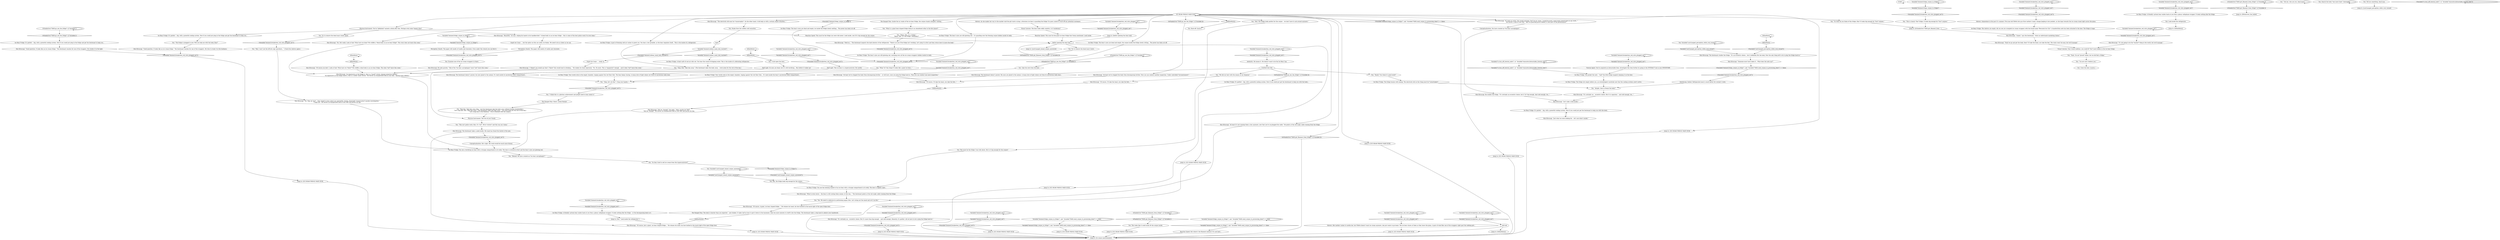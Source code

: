 # DOOMED / ICE BEAR FRIDGE
# 1. Has a note inside that points to the frozen ice cream maker that has the filament memory stored inside.
#2. Reacting to the fact that there's a giant ice bear fridge still running them a loss.
#3. This is where you put the hanged man. If hub reached then this is an instant solution for TASK.find_fridge / If has TASK.find_fridge then this is the solution.
#4. The fridge can be turned off from the breaker box.
# ==================================================
digraph G {
	  0 [label="START"];
	  1 [label="input"];
	  2 [label="Shivers: As she makes her way to the market stall the girl starts crying: a ferocious ice bear is guarding the fridge! Its paws raised to ward off any potential customers."];
	  3 [label="You: \"Hey, I can't see the off-site copy anywhere...\" (Check the shelves again.)"];
	  4 [label="Kim Kitsuragi: He studies the fridge. \"It's certainly an eccentric choice, but it *is* big enough. And cold enough, too...\""];
	  5 [label="Physical Instrument: You've *definitely* earned a drink after this. Perhaps even some *pagan rites*."];
	  6 [label="You: \"Okay, Kim. Take him away.\" (The lieutenant takes the body away -- work alone for the rest of the day.)"];
	  7 [label="IsKimHere()"];
	  8 [label="IsKimHere()", shape=diamond];
	  9 [label="!(IsKimHere())", shape=diamond];
	  10 [label="Kim Kitsuragi: \"Beautiful,\" he says, wiping his hands in his handkerchief. \"A dead body in an ice bear fridge -- this is some of the best police work I've ever done.\""];
	  11 [label="You: \"Really? You think it's good work?\""];
	  12 [label="You: \"Yeah, I'm not *proud* either, but we did find a fridge.\""];
	  13 [label="Kim Kitsuragi: \"Shall we go and get the body, then? I'll take the head, you take the feet. The stairs won't be easy, but we'll manage.\""];
	  14 [label="Variable[\"doomed.breakerbox_red_wire_plugged_out\"]"];
	  15 [label="Variable[\"doomed.breakerbox_red_wire_plugged_out\"]", shape=diamond];
	  16 [label="!(Variable[\"doomed.breakerbox_red_wire_plugged_out\"])", shape=diamond];
	  17 [label="Jump to: [IsTaskActive(\"TASK.get_filament_from ...]"];
	  18 [label="Variable[\"doomed.breakerbox_red_wire_plugged_out\"]"];
	  19 [label="Variable[\"doomed.breakerbox_red_wire_plugged_out\"]", shape=diamond];
	  20 [label="!(Variable[\"doomed.breakerbox_red_wire_plugged_out\"])", shape=diamond];
	  21 [label="Jump to: [ICE BEAR FRIDGE MAIN HUB]"];
	  22 [label="Kim Kitsuragi: \"Let's take a look inside.\""];
	  23 [label="Esprit de Corps: ... but the optics on this are awful, he thinks. We need to be as silent as we can."];
	  24 [label="Conceptualization: You have created an *ice bear sarcophagus*."];
	  25 [label="Conceptualization: He's right. His work would be much more formal."];
	  26 [label="Kim Kitsuragi: \"At least we've stopped the body from decomposing further. Now you can conduct another inspection. Under controlled *circumstances*.\""];
	  27 [label="Kim Kitsuragi: \"Of course. Just a giant, ice bear shaped fridge...\" He relaxes his hand, his face bathed in the harsh light of the open fridge door."];
	  28 [label="You: Look inside the refrigerator."];
	  29 [label="Perception (Smell): The paper still smells of vanilla and chocolate."];
	  30 [label="Visual Calculus: Your visual confirms: you could fit *two* more bodies in the ice bear fridge."];
	  31 [label="Physical Instrument: The two of you? Easily."];
	  32 [label="Jump to: [XP.discover_the_bullet]"];
	  33 [label="Reaction Speed: This must be the giant ice bear fridge that Soona mentioned. Look inside."];
	  34 [label="IsTaskActive(\"TASK.go_see_the_fridge\")--[[ Variable[ ]]"];
	  35 [label="IsTaskActive(\"TASK.go_see_the_fridge\")--[[ Variable[ ]]", shape=diamond];
	  36 [label="!(IsTaskActive(\"TASK.go_see_the_fridge\")--[[ Variable[ ]])", shape=diamond];
	  37 [label="You: \"I think this is a glorious achievement and people need to hear about it.\""];
	  38 [label="Variable[\"doomed.fridge_corpse_in_fridge\"]  and  Variable[\"TASK.send_corpse_to_processing_done\"] == false"];
	  39 [label="Variable[\"doomed.fridge_corpse_in_fridge\"]  and  Variable[\"TASK.send_corpse_to_processing_done\"] == false", shape=diamond];
	  40 [label="!(Variable[\"doomed.fridge_corpse_in_fridge\"]  and  Variable[\"TASK.send_corpse_to_processing_done\"] == false)", shape=diamond];
	  41 [label="Jump to: [ICE BEAR FRIDGE MAIN HUB]"];
	  42 [label="Jump to: [ICE BEAR FRIDGE MAIN HUB]"];
	  43 [label="You: Try to remove the dead man's boots again."];
	  44 [label="You: \"Behold! We have created an *ice bear sarcophagus*.\""];
	  45 [label="Half Light: This ice bear is a hypercarnivore. Be careful."];
	  46 [label="Ice Bear Fridge: A gust of freezing cold air rushes to greet you. You hear a low grumble, as the bear regulates itself... This is the inside of a refrigerator."];
	  47 [label="You: Close the door. [Leave.]"];
	  48 [label="Kim Kitsuragi: \"Of course you don't. Look at that! What have we *done?* We stuffed a dead body in an ice bear fridge. This does *not* leave this room.\""];
	  49 [label="Kim Kitsuragi: The lieutenant doesn't answer, his eyes glued to the animal. It's dark inside its mysterious belly-compartment..."];
	  50 [label="Visual Calculus: The bear looks oddly realistic. Is it taxidermy?"];
	  51 [label="Shivers: Her mother rushes to soothe her, but Fifette doesn't want ice cream anymore, she just wants to go home. The ice bear stares at them as they leave the plaza. A gust of wind flies one of the wrappers right past the sobbing girl..."];
	  52 [label="Ice Bear Fridge: It's perfect -- big, with a powerful cooling system. Now if you could just plug in the fridge and get the lieutenant to help you..."];
	  53 [label="You: \"Yes. We need to celebrate by performing pagan rites. Let's bring out the mead and set it on fire.\""];
	  54 [label="Variable[\"doomed.fridge_corpse_in_fridge\"]"];
	  55 [label="Variable[\"doomed.fridge_corpse_in_fridge\"]", shape=diamond];
	  56 [label="!(Variable[\"doomed.fridge_corpse_in_fridge\"])", shape=diamond];
	  57 [label="Kim Kitsuragi: \"I know,\" says the lieutenant, \"what an unfortunate marketing choice.\""];
	  58 [label="IsTaskActive(\"TASK.get_filament_from_fridge\")--[[ Variable[ ]]"];
	  59 [label="IsTaskActive(\"TASK.get_filament_from_fridge\")--[[ Variable[ ]]", shape=diamond];
	  60 [label="!(IsTaskActive(\"TASK.get_filament_from_fridge\")--[[ Variable[ ]])", shape=diamond];
	  61 [label="You: Hm, the fridge looks big enough for the corpse..."];
	  62 [label="Jump to: [yard.hanged_inland_corpse_answered]"];
	  63 [label="You: \"What *is* this thing? It looks like a giant ice bear...\""];
	  64 [label="Kim Kitsuragi: \"What is even worse -- the bear is still costing them money, to this day...\" The lieutenant points at the red snaky cable running from the fridge."];
	  65 [label="Half Light: Its eyes are dead, but it's still terrifying... Run before it wakes up!"];
	  66 [label="Variable[\"doomed.breakerbox_red_wire_plugged_out\"]"];
	  67 [label="Variable[\"doomed.breakerbox_red_wire_plugged_out\"]", shape=diamond];
	  68 [label="!(Variable[\"doomed.breakerbox_red_wire_plugged_out\"])", shape=diamond];
	  69 [label="Ice Bear Fridge: A faint waft of cool air rolls out. You hear the sound of dripping water. This is the inside of a defrosting refrigerator."];
	  70 [label="Variable[\"doomed.breakerbox_red_wire_plugged_out\"]"];
	  71 [label="Variable[\"doomed.breakerbox_red_wire_plugged_out\"]", shape=diamond];
	  72 [label="!(Variable[\"doomed.breakerbox_red_wire_plugged_out\"])", shape=diamond];
	  73 [label="The Hanged Man: The body is heavier than you expected -- and stinkier. It takes half an hour to get it down to the basement, then ten more minutes to stuff it into the fridge. The lieutenant takes a step back to admire your handiwork."];
	  74 [label="Kim Kitsuragi: \"Just what we were looking for -- let's see what's inside.\""];
	  75 [label="Jump to: [ICE BEAR FRIDGE MAIN HUB]"];
	  76 [label="Kim Kitsuragi: \"It's certainly an... eccentric choice. But it is capacious -- and cold enough, too...\""];
	  77 [label="Variable[\"doomed.breakerbox_red_wire_plugged_out\"]"];
	  78 [label="Variable[\"doomed.breakerbox_red_wire_plugged_out\"]", shape=diamond];
	  79 [label="!(Variable[\"doomed.breakerbox_red_wire_plugged_out\"])", shape=diamond];
	  80 [label="Jump to: [ICE BEAR FRIDGE MAIN HUB]"];
	  81 [label="Ice Bear Fridge: The fridge buzzes with energy. The electricity bill on this thing must be *catastrophic*."];
	  82 [label="Kim Kitsuragi: \"No. Not really. Look at that! What have we done? We stuffed a *dead body in an ice bear fridge*. This story does not leave this room.\""];
	  83 [label="You: Examine one of the ice cream wrappers in there."];
	  84 [label="Kim Kitsuragi: \"Good question. It looks like an ice cream fridge.\" The lieutenant reaches for one of the wrappers. He studies it in the light."];
	  85 [label="Jump to: [ICE BEAR FRIDGE MAIN HUB]"];
	  86 [label="Ice Bear Fridge: You see a terrifying ice bear with a strange compartment in its belly. The door is covered in frost and the bear's eyes are glowing red."];
	  87 [label="Variable[\"doomed.breakerbox_red_wire_plugged_out\"]"];
	  88 [label="Variable[\"doomed.breakerbox_red_wire_plugged_out\"]", shape=diamond];
	  89 [label="!(Variable[\"doomed.breakerbox_red_wire_plugged_out\"])", shape=diamond];
	  90 [label="You: \"Relax, Kim, it's a fridge.\"\n\"Relax, Kim. It's the fridge, remember?\""];
	  91 [label="Variable[\"doomed.breakerbox_red_wire_plugged_out\"]"];
	  92 [label="Variable[\"doomed.breakerbox_red_wire_plugged_out\"]", shape=diamond];
	  93 [label="!(Variable[\"doomed.breakerbox_red_wire_plugged_out\"])", shape=diamond];
	  94 [label="Jump to: [ICE BEAR FRIDGE MAIN HUB]"];
	  95 [label="Ice Bear Fridge: The bear's eyes are dead and empty, the corpse inside the fridge slowly rotting... The power has been cut off."];
	  96 [label="You: \"The fridge is plugged in now. Will you help me with the body, Kim?\""];
	  97 [label="Jump to: [ICE BEAR FRIDGE MAIN HUB]"];
	  98 [label="You: \"Alright, time to freeze the body!\""];
	  99 [label="Jump to: [ICE BEAR FRIDGE MAIN HUB]"];
	  100 [label="You: Back off. [Leave.]"];
	  101 [label="Ice Bear Fridge: Your words echo in the empty chamber, ringing against the wet floor tiles. The bear keeps staring. A sharp slice of light shines out from its mysterious belly-door."];
	  102 [label="Variable[\"doomed.breakerbox_red_wire_plugged_out\"]"];
	  103 [label="Variable[\"doomed.breakerbox_red_wire_plugged_out\"]", shape=diamond];
	  104 [label="!(Variable[\"doomed.breakerbox_red_wire_plugged_out\"])", shape=diamond];
	  105 [label="Ice Bear Fridge: The bear's eyes are still glowing red, watching over all the ice cream wrappers hidden inside its belly."];
	  106 [label="Kim Kitsuragi: \"Of course. I'll take the head, you take the feet...\""];
	  107 [label="The Hanged Man: Inside the icy realm of the ice bear fridge, the corpse stands slumped, waiting..."];
	  108 [label="You: \"Tell me, who are you, dead man?\""];
	  109 [label="You: Variable[\"yard.hanged_inland_corpse_answered\"]"];
	  110 [label="Variable[\"yard.hanged_inland_corpse_answered\"]", shape=diamond];
	  111 [label="!(Variable[\"yard.hanged_inland_corpse_answered\"])", shape=diamond];
	  112 [label="Variable[\"doomed.breakerbox_red_wire_plugged_out\"]"];
	  113 [label="Variable[\"doomed.breakerbox_red_wire_plugged_out\"]", shape=diamond];
	  114 [label="!(Variable[\"doomed.breakerbox_red_wire_plugged_out\"])", shape=diamond];
	  115 [label="Shivers: Somewhere in the past it's summer. Five-year-old Fifette lets go of her mother's hand, change jingling in her pockets, as she hops towards the ice cream stand right across the plaza."];
	  116 [label="Ice Bear Fridge: It's perfect -- big, with a powerful cooling system. Now if you could just get the lieutenant to help you with the body..."];
	  117 [label="Jump to: [You: \"Look inside the refrigerator.\"]"];
	  118 [label="Perception (Smell): The paper still smells of vanilla and chocolate. Even under this stench you can feel it."];
	  119 [label="Kim Kitsuragi: \"The electricity bill must be *catastrophic*. On the other hand, it did help us with a certain corpse situation...\""];
	  120 [label="You: \"So what do you think of this fridge, Kim? It looks big enough for *two* corpses.\""];
	  121 [label="You: Search the body *one more time*, thoroughly."];
	  122 [label="You: Variable[\"yard.hanged_perception_white_oval_wound\"]"];
	  123 [label="Variable[\"yard.hanged_perception_white_oval_wound\"]", shape=diamond];
	  124 [label="!(Variable[\"yard.hanged_perception_white_oval_wound\"])", shape=diamond];
	  125 [label="Kim Kitsuragi: The lieutenant doesn't answer. His eyes are glued to the animal. A sharp slice of light shines out from its mysterious belly-door..."];
	  126 [label="You: \"This isn't police work, Kim. It's *art*. We're *artists* and this was our vision.\""];
	  127 [label="You: \"Okay, let's do this!\" (Clap your hands.)"];
	  128 [label="Jump to: [before opening the door hub]"];
	  129 [label="Variable[\"doomed.fridge_corpse_in_fridge\"]  and  Variable[\"TASK.send_corpse_to_processing_done\"] == false"];
	  130 [label="Variable[\"doomed.fridge_corpse_in_fridge\"]  and  Variable[\"TASK.send_corpse_to_processing_done\"] == false", shape=diamond];
	  131 [label="!(Variable[\"doomed.fridge_corpse_in_fridge\"]  and  Variable[\"TASK.send_corpse_to_processing_done\"] == false)", shape=diamond];
	  132 [label="You: This must be the fridge I was told about. But is it big enough for the corpse?"];
	  133 [label="Variable[\"doomed.breakerbox_red_wire_plugged_out\"]"];
	  134 [label="Variable[\"doomed.breakerbox_red_wire_plugged_out\"]", shape=diamond];
	  135 [label="!(Variable[\"doomed.breakerbox_red_wire_plugged_out\"])", shape=diamond];
	  136 [label="Jump to: [IsKimHere()]"];
	  137 [label="You: Shake from the sudden cold sensation."];
	  138 [label="Esprit de Corps: ... lucky us."];
	  139 [label="Variable[\"doomed.breakerbox_red_wire_plugged_out\"]"];
	  140 [label="Variable[\"doomed.breakerbox_red_wire_plugged_out\"]", shape=diamond];
	  141 [label="!(Variable[\"doomed.breakerbox_red_wire_plugged_out\"])", shape=diamond];
	  142 [label="IsKimHere()"];
	  143 [label="IsKimHere()", shape=diamond];
	  144 [label="!(IsKimHere())", shape=diamond];
	  145 [label="Kim Kitsuragi: \"It's not going to be the *easiest* thing in the world, but we'll manage.\""];
	  146 [label="Kim Kitsuragi: The lieutenant studies the fridge. \"It's an eccentric choice... but it definitely fits the body. Now the only thing left to do is plug the fridge back in.\""];
	  147 [label="Jump to: [yard.hanged_perception_white_oval_wound]"];
	  148 [label="The Hanged Man: Shoot, Loonie Roonie!"];
	  149 [label="Kim Kitsuragi: \"No. They do *not* -- they *need* to hear about our uneventful, boring, downright *conservative* murder investigation.\"\n\"I hope not.\" He throws an exasperated look at your feet and purses his lips."];
	  150 [label="Kim Kitsuragi: \"Someone must have taken it... What does the note say?\""];
	  151 [label="Jump to: [ICE BEAR FRIDGE MAIN HUB]"];
	  152 [label="Variable[\"doomed.breakerbox_red_wire_plugged_out\"]"];
	  153 [label="Variable[\"doomed.breakerbox_red_wire_plugged_out\"]", shape=diamond];
	  154 [label="!(Variable[\"doomed.breakerbox_red_wire_plugged_out\"])", shape=diamond];
	  155 [label="Kim Kitsuragi: \"Hold on...\" The lieutenant inspects the dark interior of the refrigerator. \"There's no use if the fridge isn't working. Let's plug it in first and then return here to move the body.\""];
	  156 [label="IsTaskActive(\"TASK.go_see_the_fridge\")--[[ Variable[ ]]"];
	  157 [label="IsTaskActive(\"TASK.go_see_the_fridge\")--[[ Variable[ ]]", shape=diamond];
	  158 [label="!(IsTaskActive(\"TASK.go_see_the_fridge\")--[[ Variable[ ]])", shape=diamond];
	  159 [label="You: Try to remove the dead man's boots."];
	  160 [label="You: Crack open the door..."];
	  161 [label="Kim Kitsuragi: The lieutenant takes a peek inside. His hand has found the holster of his gun."];
	  162 [label="Kim Kitsuragi: \"If I were an artist, this would certainly *not* be my vision. I would be much, much more conservative in my work...\"\nHe throws a look at your feet. \"And I'm guessing grave-robbery is also part of the performance?\""];
	  163 [label="You: \"Kim, this fridge looks perfect for the corpse -- we don't have to ask around anymore.\""];
	  164 [label="You: This looks like it could easily fit the corpse inside."];
	  165 [label="Reaction Speed: But where's the filament memory? It's not here..."];
	  166 [label="Ice Bear Fridge: The bear's eyes are still glowing red -- it's guarding over the freezing corpse hidden inside its belly."];
	  167 [label="You: \"This is clearly *the* fridge. It looks big enough for *two* corpses.\""];
	  168 [label="Ice Bear Fridge: It's perfect -- big, with a powerful cooling system. Now if you could just get the lieutenant to help you with the body..."];
	  169 [label="IsTaskActive(\"TASK.get_filament_from_fridge\")--[[ Variable[ ]]"];
	  170 [label="IsTaskActive(\"TASK.get_filament_from_fridge\")--[[ Variable[ ]]", shape=diamond];
	  171 [label="!(IsTaskActive(\"TASK.get_filament_from_fridge\")--[[ Variable[ ]])", shape=diamond];
	  172 [label="Jump to: [IsKimHere()]"];
	  173 [label="Ice Bear Fridge: The shelves are empty. All you see are crumpled ice cream wrappers with the brand name *Revachol Ice City*. A handwritten note has been attached to the door. The fridge is huge."];
	  174 [label="sold hub"];
	  175 [label="Kim Kitsuragi: \"It's certainly an... eccentric choice. But it's more than big enough -- and cold enough. Honestly, it's perfect. All we have to do is plug the fridge back in.\""];
	  176 [label="Ice Bear Fridge: It's perfect -- big, with a powerful cooling system. Now if you could just plug in the fridge and get the lieutenant to help you..."];
	  177 [label="Kim Kitsuragi: \"Of course. A giant, ice bear shaped fridge...\" He relaxes his hand, his face bathed in the harsh light of the open fridge door."];
	  178 [label="Kim Kitsuragi: \"I *knew* you would say that! I *knew* this would lead to drinking...\" He shakes his head vigorously. \"No. No more. This is *paganistic* enough -- and it does *not* leave this room.\""];
	  179 [label="Interfacing: Indeed. Refrigerated meat is much better for coroner's work."];
	  180 [label="IsKimHere()"];
	  181 [label="IsKimHere()", shape=diamond];
	  182 [label="!(IsKimHere())", shape=diamond];
	  183 [label="You: \"What is a giant bear-shaped fridge doing in an abandoned cellar in the first place?\""];
	  184 [label="Jump to: [ICE BEAR FRIDGE MAIN HUB]"];
	  185 [label="Ice Bear Fridge: The bear's eyes are dead and empty, ice inside the fridge slowly melting... The power has been cut off."];
	  186 [label="Ice Bear Fridge: A friendly cartoon bear smiles back at you from a glossy cellophane wrapper. It looks nothing like the fridge."];
	  187 [label="Kim Kitsuragi: \"Good question. It looks like an ice cream fridge.\" The lieutenant reaches for one of the wrappers. He tries to study it in the darkness."];
	  188 [label="Kim Kitsuragi: \"Of course. I'll take the head, you take the feet...\""];
	  189 [label="Kim Kitsuragi: \"Did we, though?\" He sighs. \"Okay, maybe we *did*\"\n\"Did we, though?\" He throws an exasperated look at your feet and purses his lips."];
	  190 [label="Ice Bear Fridge: Your words echo in the empty chamber, ringing against the wet floor tiles... It's dark inside the bear's mysterious belly-compartment..."];
	  191 [label="Kim Kitsuragi: \"At least it's not running them a loss anymore, now that you've un-plugged the cable.\" He points at the red snaky cable running from the fridge."];
	  192 [label="You: \"Bag him. Take him away, Kim.\" (Let the lieutenant take the body away without further examination.)\n\"Let's bag him, Kim. Take him away.\" (The lieutenant takes the body away -- you work alone for the rest of the day.)\n\"Let's drag him to the Kineema.\" (You're finished with the corpse.)"];
	  193 [label="Jump to: [le corpse questionnaire]"];
	  194 [label="ICE BEAR FRIDGE MAIN HUB"];
	  195 [label="You: Take the note from the door."];
	  196 [label="Reaction Speed: This must be the fridge you were told about. Look inside, see if it's big enough for the corpse."];
	  197 [label="You: \"I'm not sure I believe you.\""];
	  198 [label="Kim Kitsuragi: \"As impressive as the fridge is, this is a *small* victory. Among numerous defeats.\"\n\"As impressive as the fridge itself is, this is a rather small victory.\" He throws an exasperated look at your feet. \"Among many defeats.\""];
	  199 [label="Authority: He means it. He doesn't want to be the Ice Bear Cop."];
	  200 [label="Ice Bear Fridge: The fridge sits empty before you, an overindulgent wardrobe now that the cooling systems aren't active."];
	  201 [label="Variable[\"tc.turn_off_tutorial_node\"]  or  Variable[\"character.interactable_tutorial_seen\"]"];
	  202 [label="Variable[\"tc.turn_off_tutorial_node\"]  or  Variable[\"character.interactable_tutorial_seen\"]", shape=diamond];
	  203 [label="!(Variable[\"tc.turn_off_tutorial_node\"]  or  Variable[\"character.interactable_tutorial_seen\"])", shape=diamond];
	  204 [label="Tutorial Agent: You've acquired an interactable item. Investigate this item further by going to the INTERACT tab in your INVENTORY."];
	  205 [label="Ice Bear Fridge: You see the looming shadow of an ice bear with a strange compartment in its belly. The door is slightly open..."];
	  206 [label="Variable[\"doomed.breakerbox_red_wire_plugged_out\"]"];
	  207 [label="Variable[\"doomed.breakerbox_red_wire_plugged_out\"]", shape=diamond];
	  208 [label="!(Variable[\"doomed.breakerbox_red_wire_plugged_out\"])", shape=diamond];
	  209 [label="Ice Bear Fridge: A friendly cartoon bear smiles back at you from a glossy cellophane wrapper. It looks nothing like the fridge -- or the decomposing body in it."];
	  210 [label="Kim Kitsuragi: \"At least we've stopped the body from decomposing further -- or will have, once you plug the fridge back in. Then you can conduct one more inspection.\""];
	  211 [label="Ice Bear Fridge: You pocket the note -- *and* the little fridge magnets keeping it on the door."];
	  212 [label="Jump to: [ICE BEAR FRIDGE MAIN HUB]"];
	  213 [label="You: \"So they tried to sell ice cream from this hypercarnivore?\""];
	  214 [label="Kim Kitsuragi: He nods gravely. \"Talk of the *ice bear sarcophagus* must *not* leave this room.\""];
	  215 [label="Variable[\"doomed.fridge_corpse_in_fridge\"]"];
	  216 [label="Variable[\"doomed.fridge_corpse_in_fridge\"]", shape=diamond];
	  217 [label="!(Variable[\"doomed.fridge_corpse_in_fridge\"])", shape=diamond];
	  218 [label="You: Tell me something, dead man."];
	  219 [label="before opening the door hub"];
	  220 [label="Untitled hub (04)"];
	  221 [label="You: \"We did our best with the means at our disposal.\""];
	  222 [label="Variable[\"doomed.icebear_main_hub_reached\"]"];
	  223 [label="Variable[\"doomed.icebear_main_hub_reached\"]", shape=diamond];
	  224 [label="!(Variable[\"doomed.icebear_main_hub_reached\"])", shape=diamond];
	  0 -> 0
	  1 -> 222
	  2 -> 50
	  3 -> 149
	  4 -> 22
	  5 -> 10
	  5 -> 43
	  5 -> 196
	  5 -> 52
	  6 -> 31
	  7 -> 8
	  7 -> 7
	  8 -> 160
	  9 -> 27
	  10 -> 23
	  11 -> 81
	  12 -> 197
	  13 -> 30
	  14 -> 14
	  14 -> 15
	  15 -> 190
	  16 -> 63
	  17 -> 57
	  18 -> 18
	  18 -> 19
	  19 -> 174
	  20 -> 75
	  21 -> 193
	  22 -> 116
	  23 -> 29
	  24 -> 4
	  25 -> 86
	  26 -> 106
	  27 -> 21
	  28 -> 172
	  29 -> 93
	  30 -> 12
	  31 -> 126
	  33 -> 219
	  34 -> 34
	  34 -> 35
	  35 -> 195
	  36 -> 168
	  37 -> 148
	  38 -> 38
	  38 -> 39
	  39 -> 165
	  40 -> 104
	  41 -> 193
	  42 -> 193
	  43 -> 135
	  44 -> 213
	  45 -> 49
	  46 -> 6
	  48 -> 198
	  49 -> 127
	  50 -> 33
	  51 -> 212
	  52 -> 96
	  53 -> 177
	  54 -> 54
	  54 -> 55
	  55 -> 118
	  56 -> 111
	  57 -> 13
	  58 -> 58
	  58 -> 59
	  59 -> 164
	  60 -> 193
	  61 -> 205
	  63 -> 101
	  64 -> 53
	  65 -> 49
	  66 -> 66
	  66 -> 67
	  67 -> 68
	  68 -> 45
	  69 -> 6
	  70 -> 70
	  70 -> 71
	  71 -> 128
	  72 -> 37
	  73 -> 9
	  74 -> 116
	  75 -> 193
	  76 -> 22
	  77 -> 77
	  77 -> 78
	  78 -> 154
	  79 -> 105
	  80 -> 193
	  81 -> 98
	  82 -> 198
	  83 -> 214
	  84 -> 114
	  85 -> 193
	  86 -> 44
	  87 -> 88
	  87 -> 87
	  88 -> 209
	  89 -> 25
	  90 -> 155
	  91 -> 91
	  91 -> 92
	  92 -> 186
	  93 -> 83
	  94 -> 193
	  95 -> 16
	  96 -> 187
	  97 -> 193
	  98 -> 76
	  99 -> 193
	  101 -> 127
	  102 -> 102
	  102 -> 103
	  103 -> 141
	  104 -> 179
	  105 -> 16
	  106 -> 144
	  107 -> 183
	  108 -> 108
	  109 -> 109
	  109 -> 110
	  110 -> 61
	  111 -> 61
	  112 -> 112
	  112 -> 113
	  113 -> 199
	  114 -> 80
	  115 -> 173
	  116 -> 74
	  117 -> 27
	  118 -> 93
	  119 -> 137
	  120 -> 17
	  121 -> 121
	  122 -> 122
	  122 -> 123
	  123 -> 146
	  124 -> 146
	  125 -> 127
	  126 -> 161
	  127 -> 72
	  128 -> 219
	  129 -> 129
	  129 -> 130
	  130 -> 94
	  131 -> 184
	  132 -> 205
	  133 -> 133
	  133 -> 134
	  134 -> 145
	  135 -> 3
	  137 -> 1
	  138 -> 178
	  139 -> 139
	  139 -> 140
	  140 -> 204
	  141 -> 85
	  142 -> 142
	  142 -> 143
	  143 -> 48
	  144 -> 189
	  145 -> 30
	  146 -> 150
	  148 -> 192
	  149 -> 86
	  150 -> 40
	  151 -> 193
	  152 -> 152
	  152 -> 153
	  153 -> 51
	  154 -> 115
	  155 -> 79
	  156 -> 156
	  156 -> 157
	  157 -> 176
	  158 -> 26
	  159 -> 171
	  160 -> 65
	  161 -> 89
	  161 -> 27
	  162 -> 24
	  163 -> 132
	  164 -> 151
	  165 -> 193
	  166 -> 16
	  167 -> 17
	  168 -> 41
	  169 -> 169
	  169 -> 170
	  170 -> 32
	  171 -> 219
	  173 -> 57
	  174 -> 136
	  174 -> 212
	  175 -> 20
	  176 -> 84
	  177 -> 73
	  178 -> 198
	  179 -> 98
	  180 -> 180
	  180 -> 181
	  181 -> 124
	  182 -> 100
	  183 -> 90
	  184 -> 193
	  185 -> 16
	  186 -> 28
	  187 -> 114
	  188 -> 144
	  189 -> 86
	  190 -> 127
	  191 -> 53
	  192 -> 31
	  194 -> 2
	  194 -> 131
	  194 -> 5
	  194 -> 158
	  194 -> 162
	  194 -> 163
	  194 -> 166
	  194 -> 42
	  194 -> 46
	  194 -> 182
	  194 -> 60
	  194 -> 191
	  194 -> 194
	  194 -> 82
	  194 -> 217
	  194 -> 95
	  194 -> 97
	  194 -> 107
	  194 -> 119
	  194 -> 120
	  195 -> 210
	  196 -> 219
	  197 -> 47
	  198 -> 86
	  199 -> 220
	  200 -> 98
	  201 -> 201
	  201 -> 202
	  202 -> 211
	  203 -> 203
	  204 -> 211
	  205 -> 64
	  206 -> 206
	  206 -> 207
	  207 -> 175
	  208 -> 167
	  209 -> 117
	  210 -> 106
	  211 -> 200
	  212 -> 193
	  213 -> 56
	  214 -> 198
	  215 -> 216
	  215 -> 215
	  216 -> 208
	  217 -> 185
	  218 -> 147
	  219 -> 99
	  219 -> 62
	  219 -> 159
	  220 -> 125
	  220 -> 11
	  220 -> 36
	  220 -> 221
	  221 -> 188
	  222 -> 224
	  222 -> 223
	  223 -> 69
	  224 -> 138
}

